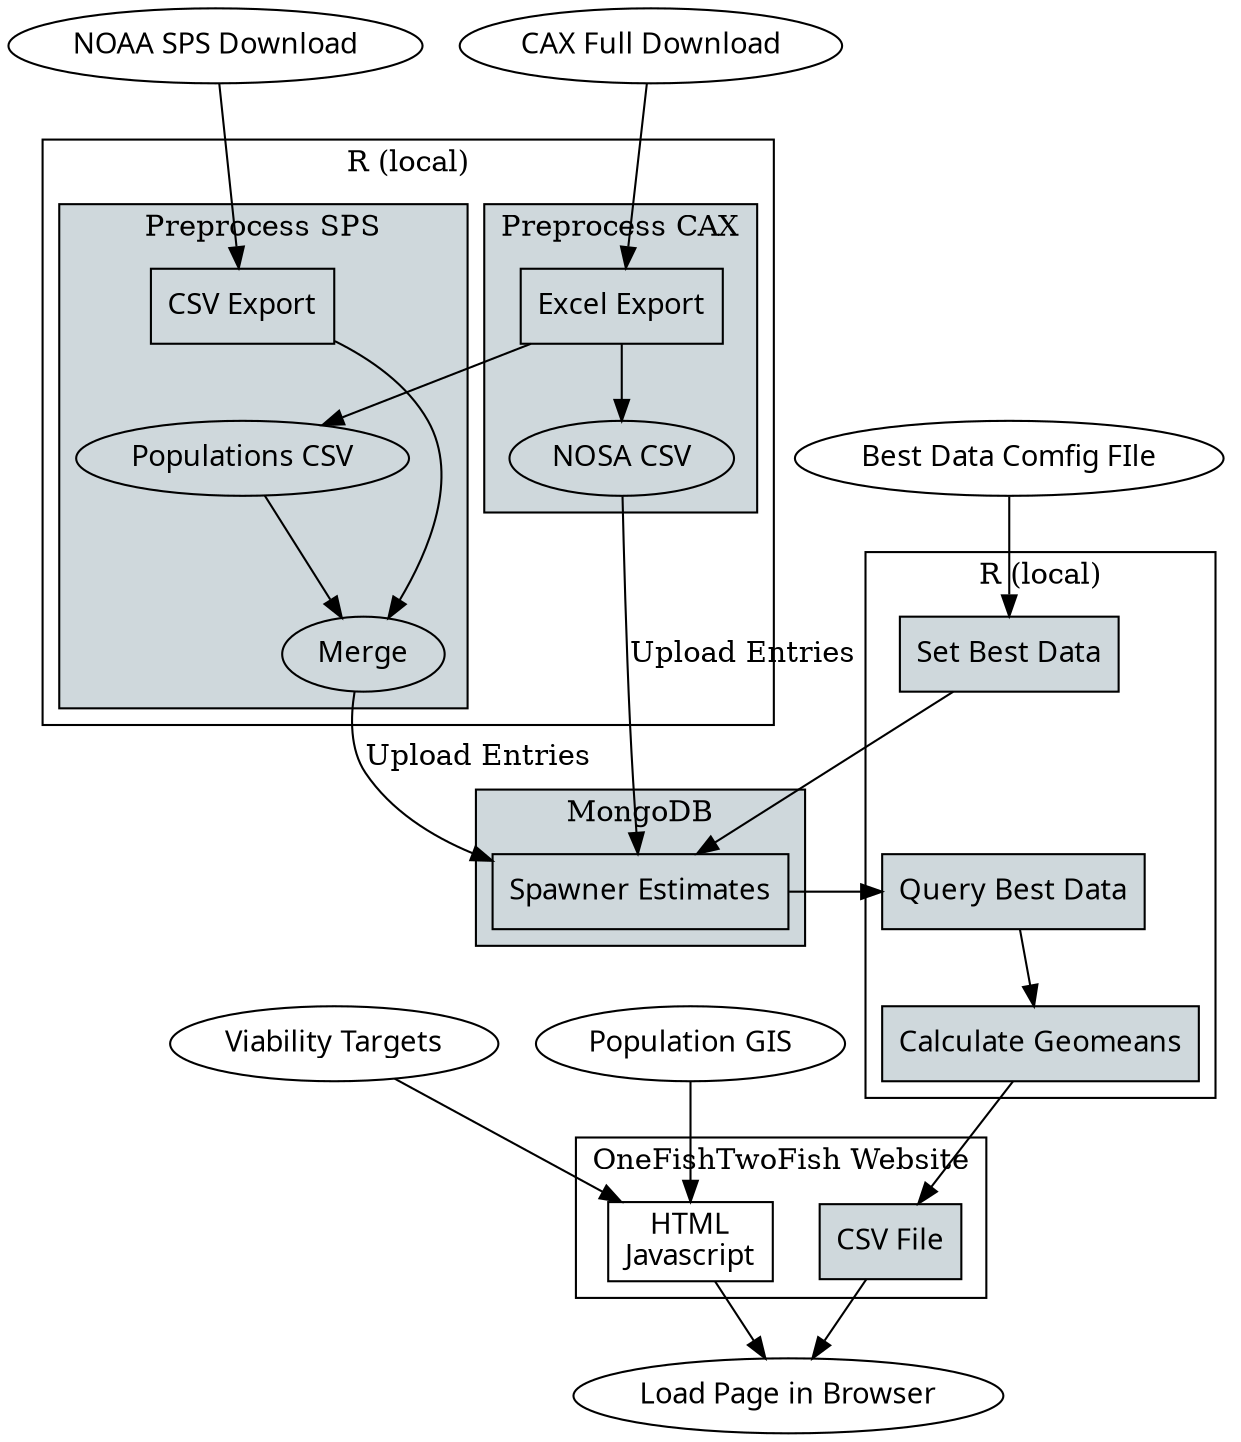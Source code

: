 digraph {
  node [ fontname="Handlee" ];
  compound=true

     sps_download [label="NOAA SPS Download"];
     cax_download [label="CAX Full Download"];


 
      
  subgraph cluster_backend {
    label="R (local)";
    rankdir="LR"
    subgraph cluster_CAX {
        fillcolor="#CFD8DC"
        style="filled"
        fontcolor="black"        
        label="Preprocess CAX"
        export_cax [label="Excel Export" shape=polygon];
        nosa_csv [label="NOSA CSV"]
        
    }
    
    subgraph cluster_SPS{
        fillcolor="#CFD8DC"
        style="filled"
        fontcolor="black"        
        label="Preprocess SPS"
        export_sps [label="CSV Export" shape=polygon];
        pop_csv [label="Populations CSV"]
        merge_pops [label="Merge"]
    }
    
    subgraph cluster_best{
        fillcolor="#CFD8DC"
        style="filled"
        fontcolor="black"        
        label="Set Best Data"
        
    }    

  }
  
    subgraph cluster_back2{
        label="R (local)"
        query_mongo [shape=rectangle label="Query Best Data" fillcolor="#CFD8DC"
    style="filled" fontcolor="black"]
        geomeans [label="Calculate Geomeans" shape=rectangle fillcolor="#CFD8DC"
    style="filled" fontcolor="black"]
    set_best [shape=rectangle label="Set Best Data"  fillcolor="#CFD8DC"
    style="filled" fontcolor="black"]
    }
  
  subgraph cluster_onefish {
    label="OneFishTwoFish Website" 
    html [shape=rectangle label="HTML\nJavascript"]
    csv [shape=rectangle label="CSV File" fillcolor="#CFD8DC"
    style="filled" fontcolor="black"]
  }
  
  load_page [label="Load Page in Browser"]
  targets [label="Viability Targets"]
  gis [label="Population GIS"]
  
  subgraph cluster_MongoDB{
        fillcolor="#CFD8DC"
        style="filled"
        fontcolor="black"        
        label="MongoDB"
        spawners[label="Spawner Estimates" shape=polygon];
  }
  
  subgraph cluster_postprocss{
      
  }
  
  best_csv [label="Best Data Comfig FIle"]
  
  cax_download -> export_cax;
  sps_download -> export_sps
  export_cax -> nosa_csv
  export_cax -> pop_csv
  pop_csv -> merge_pops
  nosa_csv -> spawners [label="Upload Entries"]
  export_sps -> merge_pops
  export_sps -> pop_csv  [style=invis]
  merge_pops -> spawners [label="Upload Entries"]
  best_csv -> set_best
  set_best -> spawners
  set_best -> query_mongo  [style=invis]
  spawners -> query_mongo
  query_mongo -> geomeans
  geomeans -> csv
  targets -> html
  gis -> html

  html -> load_page
  csv -> load_page

}